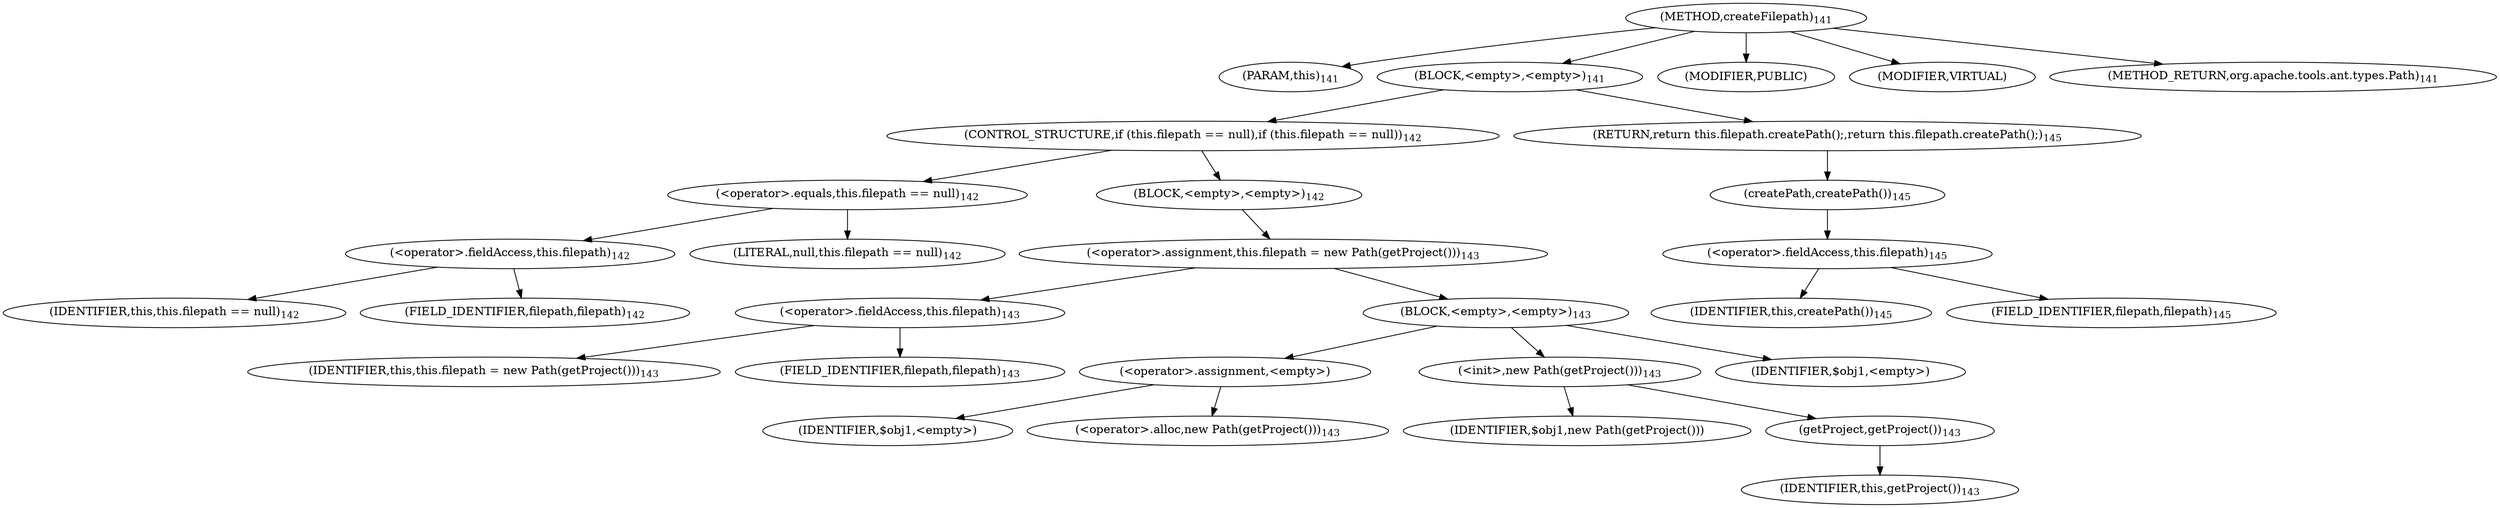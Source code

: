 digraph "createFilepath" {  
"190" [label = <(METHOD,createFilepath)<SUB>141</SUB>> ]
"15" [label = <(PARAM,this)<SUB>141</SUB>> ]
"191" [label = <(BLOCK,&lt;empty&gt;,&lt;empty&gt;)<SUB>141</SUB>> ]
"192" [label = <(CONTROL_STRUCTURE,if (this.filepath == null),if (this.filepath == null))<SUB>142</SUB>> ]
"193" [label = <(&lt;operator&gt;.equals,this.filepath == null)<SUB>142</SUB>> ]
"194" [label = <(&lt;operator&gt;.fieldAccess,this.filepath)<SUB>142</SUB>> ]
"14" [label = <(IDENTIFIER,this,this.filepath == null)<SUB>142</SUB>> ]
"195" [label = <(FIELD_IDENTIFIER,filepath,filepath)<SUB>142</SUB>> ]
"196" [label = <(LITERAL,null,this.filepath == null)<SUB>142</SUB>> ]
"197" [label = <(BLOCK,&lt;empty&gt;,&lt;empty&gt;)<SUB>142</SUB>> ]
"198" [label = <(&lt;operator&gt;.assignment,this.filepath = new Path(getProject()))<SUB>143</SUB>> ]
"199" [label = <(&lt;operator&gt;.fieldAccess,this.filepath)<SUB>143</SUB>> ]
"16" [label = <(IDENTIFIER,this,this.filepath = new Path(getProject()))<SUB>143</SUB>> ]
"200" [label = <(FIELD_IDENTIFIER,filepath,filepath)<SUB>143</SUB>> ]
"201" [label = <(BLOCK,&lt;empty&gt;,&lt;empty&gt;)<SUB>143</SUB>> ]
"202" [label = <(&lt;operator&gt;.assignment,&lt;empty&gt;)> ]
"203" [label = <(IDENTIFIER,$obj1,&lt;empty&gt;)> ]
"204" [label = <(&lt;operator&gt;.alloc,new Path(getProject()))<SUB>143</SUB>> ]
"205" [label = <(&lt;init&gt;,new Path(getProject()))<SUB>143</SUB>> ]
"206" [label = <(IDENTIFIER,$obj1,new Path(getProject()))> ]
"207" [label = <(getProject,getProject())<SUB>143</SUB>> ]
"17" [label = <(IDENTIFIER,this,getProject())<SUB>143</SUB>> ]
"208" [label = <(IDENTIFIER,$obj1,&lt;empty&gt;)> ]
"209" [label = <(RETURN,return this.filepath.createPath();,return this.filepath.createPath();)<SUB>145</SUB>> ]
"210" [label = <(createPath,createPath())<SUB>145</SUB>> ]
"211" [label = <(&lt;operator&gt;.fieldAccess,this.filepath)<SUB>145</SUB>> ]
"18" [label = <(IDENTIFIER,this,createPath())<SUB>145</SUB>> ]
"212" [label = <(FIELD_IDENTIFIER,filepath,filepath)<SUB>145</SUB>> ]
"213" [label = <(MODIFIER,PUBLIC)> ]
"214" [label = <(MODIFIER,VIRTUAL)> ]
"215" [label = <(METHOD_RETURN,org.apache.tools.ant.types.Path)<SUB>141</SUB>> ]
  "190" -> "15" 
  "190" -> "191" 
  "190" -> "213" 
  "190" -> "214" 
  "190" -> "215" 
  "191" -> "192" 
  "191" -> "209" 
  "192" -> "193" 
  "192" -> "197" 
  "193" -> "194" 
  "193" -> "196" 
  "194" -> "14" 
  "194" -> "195" 
  "197" -> "198" 
  "198" -> "199" 
  "198" -> "201" 
  "199" -> "16" 
  "199" -> "200" 
  "201" -> "202" 
  "201" -> "205" 
  "201" -> "208" 
  "202" -> "203" 
  "202" -> "204" 
  "205" -> "206" 
  "205" -> "207" 
  "207" -> "17" 
  "209" -> "210" 
  "210" -> "211" 
  "211" -> "18" 
  "211" -> "212" 
}
